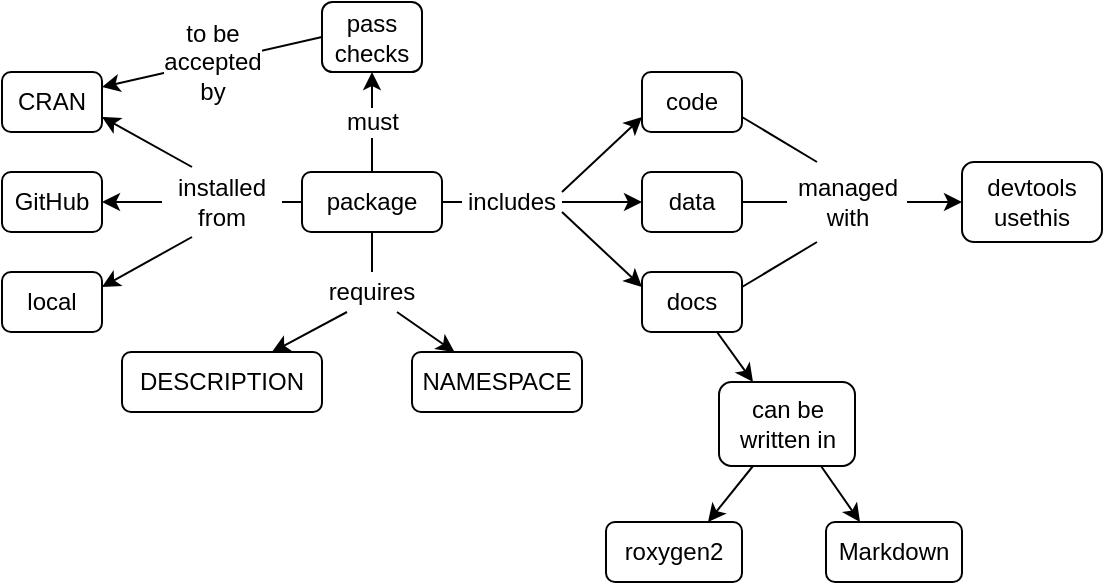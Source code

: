 <mxfile version="10.8.0" type="device"><diagram id="EikIbKjp7K23TV1Tl-DU" name="Page-1"><mxGraphModel dx="898" dy="662" grid="1" gridSize="10" guides="1" tooltips="1" connect="1" arrows="1" fold="1" page="1" pageScale="1" pageWidth="600" pageHeight="450" math="0" shadow="0"><root><mxCell id="0"/><mxCell id="1" parent="0"/><mxCell id="CAoSL8AQ3pj9B5US1YPp-1" value="package" style="rounded=1;whiteSpace=wrap;html=1;fillColor=none;fontSize=12;" vertex="1" parent="1"><mxGeometry x="170" y="105" width="70" height="30" as="geometry"/></mxCell><mxCell id="CAoSL8AQ3pj9B5US1YPp-2" value="code" style="rounded=1;whiteSpace=wrap;html=1;fillColor=none;fontSize=12;" vertex="1" parent="1"><mxGeometry x="340" y="55" width="50" height="30" as="geometry"/></mxCell><mxCell id="CAoSL8AQ3pj9B5US1YPp-3" value="data" style="rounded=1;whiteSpace=wrap;html=1;fillColor=none;fontSize=12;" vertex="1" parent="1"><mxGeometry x="340" y="105" width="50" height="30" as="geometry"/></mxCell><mxCell id="CAoSL8AQ3pj9B5US1YPp-4" value="docs" style="rounded=1;whiteSpace=wrap;html=1;fillColor=none;fontSize=12;" vertex="1" parent="1"><mxGeometry x="340" y="155" width="50" height="30" as="geometry"/></mxCell><mxCell id="CAoSL8AQ3pj9B5US1YPp-5" value="includes" style="text;html=1;strokeColor=none;fillColor=none;align=center;verticalAlign=middle;whiteSpace=wrap;rounded=0;fontSize=12;" vertex="1" parent="1"><mxGeometry x="250" y="110" width="50" height="20" as="geometry"/></mxCell><mxCell id="CAoSL8AQ3pj9B5US1YPp-6" value="" style="endArrow=none;html=1;exitX=1;exitY=0.5;exitDx=0;exitDy=0;entryX=0;entryY=0.5;entryDx=0;entryDy=0;fontSize=12;" edge="1" parent="1" source="CAoSL8AQ3pj9B5US1YPp-1" target="CAoSL8AQ3pj9B5US1YPp-5"><mxGeometry width="50" height="50" relative="1" as="geometry"><mxPoint x="200" y="275" as="sourcePoint"/><mxPoint x="250" y="225" as="targetPoint"/></mxGeometry></mxCell><mxCell id="CAoSL8AQ3pj9B5US1YPp-7" value="" style="endArrow=classic;html=1;exitX=1;exitY=0.25;exitDx=0;exitDy=0;entryX=0;entryY=0.75;entryDx=0;entryDy=0;fontSize=12;" edge="1" parent="1" source="CAoSL8AQ3pj9B5US1YPp-5" target="CAoSL8AQ3pj9B5US1YPp-2"><mxGeometry width="50" height="50" relative="1" as="geometry"><mxPoint x="180" y="275" as="sourcePoint"/><mxPoint x="230" y="225" as="targetPoint"/></mxGeometry></mxCell><mxCell id="CAoSL8AQ3pj9B5US1YPp-8" value="" style="endArrow=classic;html=1;entryX=0;entryY=0.5;entryDx=0;entryDy=0;exitX=1;exitY=0.5;exitDx=0;exitDy=0;fontSize=12;" edge="1" parent="1" source="CAoSL8AQ3pj9B5US1YPp-5" target="CAoSL8AQ3pj9B5US1YPp-3"><mxGeometry width="50" height="50" relative="1" as="geometry"><mxPoint x="315" y="155" as="sourcePoint"/><mxPoint x="363" y="95" as="targetPoint"/></mxGeometry></mxCell><mxCell id="CAoSL8AQ3pj9B5US1YPp-10" value="" style="endArrow=classic;html=1;exitX=1;exitY=0.75;exitDx=0;exitDy=0;entryX=0;entryY=0.25;entryDx=0;entryDy=0;fontSize=12;" edge="1" parent="1" source="CAoSL8AQ3pj9B5US1YPp-5" target="CAoSL8AQ3pj9B5US1YPp-4"><mxGeometry width="50" height="50" relative="1" as="geometry"><mxPoint x="325" y="130" as="sourcePoint"/><mxPoint x="363" y="95" as="targetPoint"/></mxGeometry></mxCell><mxCell id="CAoSL8AQ3pj9B5US1YPp-11" value="local" style="rounded=1;whiteSpace=wrap;html=1;fillColor=none;fontSize=12;" vertex="1" parent="1"><mxGeometry x="20" y="155" width="50" height="30" as="geometry"/></mxCell><mxCell id="CAoSL8AQ3pj9B5US1YPp-12" value="GitHub" style="rounded=1;whiteSpace=wrap;html=1;fillColor=none;fontSize=12;" vertex="1" parent="1"><mxGeometry x="20" y="105" width="50" height="30" as="geometry"/></mxCell><mxCell id="CAoSL8AQ3pj9B5US1YPp-13" value="CRAN" style="rounded=1;whiteSpace=wrap;html=1;fillColor=none;fontSize=12;" vertex="1" parent="1"><mxGeometry x="20" y="55" width="50" height="30" as="geometry"/></mxCell><mxCell id="CAoSL8AQ3pj9B5US1YPp-14" value="installed&lt;br style=&quot;font-size: 12px;&quot;&gt;from" style="text;html=1;strokeColor=none;fillColor=none;align=center;verticalAlign=middle;whiteSpace=wrap;rounded=0;fontSize=12;" vertex="1" parent="1"><mxGeometry x="100" y="102.5" width="60" height="35" as="geometry"/></mxCell><mxCell id="CAoSL8AQ3pj9B5US1YPp-15" value="" style="endArrow=none;html=1;exitX=0;exitY=0.5;exitDx=0;exitDy=0;entryX=1;entryY=0.5;entryDx=0;entryDy=0;fontSize=12;" edge="1" parent="1" source="CAoSL8AQ3pj9B5US1YPp-1" target="CAoSL8AQ3pj9B5US1YPp-14"><mxGeometry width="50" height="50" relative="1" as="geometry"><mxPoint x="110" y="255" as="sourcePoint"/><mxPoint x="160" y="205" as="targetPoint"/></mxGeometry></mxCell><mxCell id="CAoSL8AQ3pj9B5US1YPp-16" value="" style="endArrow=classic;html=1;exitX=0.25;exitY=1;exitDx=0;exitDy=0;entryX=1;entryY=0.25;entryDx=0;entryDy=0;fontSize=12;" edge="1" parent="1" source="CAoSL8AQ3pj9B5US1YPp-14" target="CAoSL8AQ3pj9B5US1YPp-11"><mxGeometry width="50" height="50" relative="1" as="geometry"><mxPoint x="110" y="255" as="sourcePoint"/><mxPoint x="80" y="175" as="targetPoint"/></mxGeometry></mxCell><mxCell id="CAoSL8AQ3pj9B5US1YPp-17" value="" style="endArrow=classic;html=1;entryX=1;entryY=0.75;entryDx=0;entryDy=0;exitX=0.25;exitY=0;exitDx=0;exitDy=0;fontSize=12;" edge="1" parent="1" source="CAoSL8AQ3pj9B5US1YPp-14" target="CAoSL8AQ3pj9B5US1YPp-13"><mxGeometry width="50" height="50" relative="1" as="geometry"><mxPoint x="242" y="75" as="sourcePoint"/><mxPoint x="293" y="45" as="targetPoint"/></mxGeometry></mxCell><mxCell id="CAoSL8AQ3pj9B5US1YPp-18" value="" style="endArrow=classic;html=1;entryX=1;entryY=0.5;entryDx=0;entryDy=0;exitX=0;exitY=0.5;exitDx=0;exitDy=0;fontSize=12;" edge="1" parent="1" source="CAoSL8AQ3pj9B5US1YPp-14" target="CAoSL8AQ3pj9B5US1YPp-12"><mxGeometry width="50" height="50" relative="1" as="geometry"><mxPoint x="206" y="75" as="sourcePoint"/><mxPoint x="158" y="45" as="targetPoint"/></mxGeometry></mxCell><mxCell id="CAoSL8AQ3pj9B5US1YPp-19" value="devtools&lt;br style=&quot;font-size: 12px;&quot;&gt;usethis&lt;br style=&quot;font-size: 12px;&quot;&gt;" style="rounded=1;whiteSpace=wrap;html=1;fillColor=none;fontSize=12;" vertex="1" parent="1"><mxGeometry x="500" y="100" width="70" height="40" as="geometry"/></mxCell><mxCell id="CAoSL8AQ3pj9B5US1YPp-20" value="managed&lt;br style=&quot;font-size: 12px;&quot;&gt;with&lt;br style=&quot;font-size: 12px;&quot;&gt;" style="text;html=1;strokeColor=none;fillColor=none;align=center;verticalAlign=middle;whiteSpace=wrap;rounded=0;fontSize=12;" vertex="1" parent="1"><mxGeometry x="412.5" y="100" width="60" height="40" as="geometry"/></mxCell><mxCell id="CAoSL8AQ3pj9B5US1YPp-21" value="" style="endArrow=none;html=1;entryX=0;entryY=0.5;entryDx=0;entryDy=0;exitX=1;exitY=0.5;exitDx=0;exitDy=0;fontSize=12;" edge="1" parent="1" source="CAoSL8AQ3pj9B5US1YPp-3" target="CAoSL8AQ3pj9B5US1YPp-20"><mxGeometry width="50" height="50" relative="1" as="geometry"><mxPoint x="20" y="255" as="sourcePoint"/><mxPoint x="70" y="205" as="targetPoint"/></mxGeometry></mxCell><mxCell id="CAoSL8AQ3pj9B5US1YPp-22" value="" style="endArrow=classic;html=1;entryX=0;entryY=0.5;entryDx=0;entryDy=0;exitX=1;exitY=0.5;exitDx=0;exitDy=0;fontSize=12;" edge="1" parent="1" source="CAoSL8AQ3pj9B5US1YPp-20" target="CAoSL8AQ3pj9B5US1YPp-19"><mxGeometry width="50" height="50" relative="1" as="geometry"><mxPoint x="20" y="255" as="sourcePoint"/><mxPoint x="70" y="205" as="targetPoint"/></mxGeometry></mxCell><mxCell id="CAoSL8AQ3pj9B5US1YPp-23" value="" style="endArrow=none;html=1;entryX=0.25;entryY=0;entryDx=0;entryDy=0;exitX=1;exitY=0.75;exitDx=0;exitDy=0;fontSize=12;" edge="1" parent="1" source="CAoSL8AQ3pj9B5US1YPp-2" target="CAoSL8AQ3pj9B5US1YPp-20"><mxGeometry width="50" height="50" relative="1" as="geometry"><mxPoint x="400" y="130" as="sourcePoint"/><mxPoint x="423" y="130" as="targetPoint"/></mxGeometry></mxCell><mxCell id="CAoSL8AQ3pj9B5US1YPp-24" value="" style="endArrow=none;html=1;entryX=0.25;entryY=1;entryDx=0;entryDy=0;exitX=1;exitY=0.25;exitDx=0;exitDy=0;fontSize=12;" edge="1" parent="1" source="CAoSL8AQ3pj9B5US1YPp-4" target="CAoSL8AQ3pj9B5US1YPp-20"><mxGeometry width="50" height="50" relative="1" as="geometry"><mxPoint x="400" y="88" as="sourcePoint"/><mxPoint x="438" y="110" as="targetPoint"/></mxGeometry></mxCell><mxCell id="CAoSL8AQ3pj9B5US1YPp-25" value="requires" style="text;html=1;strokeColor=none;fillColor=none;align=center;verticalAlign=middle;whiteSpace=wrap;rounded=0;fontSize=12;" vertex="1" parent="1"><mxGeometry x="180" y="155" width="50" height="20" as="geometry"/></mxCell><mxCell id="CAoSL8AQ3pj9B5US1YPp-26" value="DESCRIPTION" style="rounded=1;whiteSpace=wrap;html=1;fillColor=none;fontSize=12;" vertex="1" parent="1"><mxGeometry x="80" y="195" width="100" height="30" as="geometry"/></mxCell><mxCell id="CAoSL8AQ3pj9B5US1YPp-27" value="NAMESPACE" style="rounded=1;whiteSpace=wrap;html=1;fillColor=none;fontSize=12;" vertex="1" parent="1"><mxGeometry x="225" y="195" width="85" height="30" as="geometry"/></mxCell><mxCell id="CAoSL8AQ3pj9B5US1YPp-28" value="" style="endArrow=none;html=1;entryX=0.5;entryY=1;entryDx=0;entryDy=0;fontSize=12;" edge="1" parent="1" source="CAoSL8AQ3pj9B5US1YPp-25" target="CAoSL8AQ3pj9B5US1YPp-1"><mxGeometry width="50" height="50" relative="1" as="geometry"><mxPoint x="20" y="295" as="sourcePoint"/><mxPoint x="70" y="245" as="targetPoint"/></mxGeometry></mxCell><mxCell id="CAoSL8AQ3pj9B5US1YPp-29" value="" style="endArrow=classic;html=1;exitX=0.25;exitY=1;exitDx=0;exitDy=0;entryX=0.75;entryY=0;entryDx=0;entryDy=0;fontSize=12;" edge="1" parent="1" source="CAoSL8AQ3pj9B5US1YPp-25" target="CAoSL8AQ3pj9B5US1YPp-26"><mxGeometry width="50" height="50" relative="1" as="geometry"><mxPoint x="20" y="295" as="sourcePoint"/><mxPoint x="140" y="165" as="targetPoint"/></mxGeometry></mxCell><mxCell id="CAoSL8AQ3pj9B5US1YPp-30" value="" style="endArrow=classic;html=1;entryX=0.25;entryY=0;entryDx=0;entryDy=0;exitX=0.75;exitY=1;exitDx=0;exitDy=0;fontSize=12;" edge="1" parent="1" source="CAoSL8AQ3pj9B5US1YPp-25" target="CAoSL8AQ3pj9B5US1YPp-27"><mxGeometry width="50" height="50" relative="1" as="geometry"><mxPoint x="20" y="295" as="sourcePoint"/><mxPoint x="70" y="245" as="targetPoint"/></mxGeometry></mxCell><mxCell id="CAoSL8AQ3pj9B5US1YPp-31" value="pass&lt;br style=&quot;font-size: 12px;&quot;&gt;checks&lt;br style=&quot;font-size: 12px;&quot;&gt;" style="rounded=1;whiteSpace=wrap;html=1;fillColor=none;fontSize=12;" vertex="1" parent="1"><mxGeometry x="180" y="20" width="50" height="35" as="geometry"/></mxCell><mxCell id="CAoSL8AQ3pj9B5US1YPp-32" value="must" style="endArrow=classic;html=1;exitX=0.5;exitY=0;exitDx=0;exitDy=0;entryX=0.5;entryY=1;entryDx=0;entryDy=0;fontSize=12;" edge="1" parent="1" source="CAoSL8AQ3pj9B5US1YPp-1" target="CAoSL8AQ3pj9B5US1YPp-31"><mxGeometry width="50" height="50" relative="1" as="geometry"><mxPoint x="20" y="300" as="sourcePoint"/><mxPoint x="70" y="250" as="targetPoint"/></mxGeometry></mxCell><mxCell id="CAoSL8AQ3pj9B5US1YPp-33" value="to be&lt;br&gt;accepted&lt;br&gt;by&lt;br&gt;" style="endArrow=classic;html=1;fontSize=12;exitX=0;exitY=0.5;exitDx=0;exitDy=0;entryX=1;entryY=0.25;entryDx=0;entryDy=0;" edge="1" parent="1" source="CAoSL8AQ3pj9B5US1YPp-31" target="CAoSL8AQ3pj9B5US1YPp-13"><mxGeometry width="50" height="50" relative="1" as="geometry"><mxPoint x="20" y="300" as="sourcePoint"/><mxPoint x="70" y="250" as="targetPoint"/></mxGeometry></mxCell><mxCell id="CAoSL8AQ3pj9B5US1YPp-34" value="can be&lt;br&gt;written in&lt;br style=&quot;font-size: 12px&quot;&gt;" style="rounded=1;whiteSpace=wrap;html=1;fillColor=none;fontSize=12;" vertex="1" parent="1"><mxGeometry x="378.5" y="210" width="68" height="42" as="geometry"/></mxCell><mxCell id="CAoSL8AQ3pj9B5US1YPp-35" value="" style="endArrow=classic;html=1;fontSize=12;entryX=0.25;entryY=0;entryDx=0;entryDy=0;exitX=0.75;exitY=1;exitDx=0;exitDy=0;" edge="1" parent="1" source="CAoSL8AQ3pj9B5US1YPp-4" target="CAoSL8AQ3pj9B5US1YPp-34"><mxGeometry width="50" height="50" relative="1" as="geometry"><mxPoint x="20" y="310" as="sourcePoint"/><mxPoint x="70" y="260" as="targetPoint"/></mxGeometry></mxCell><mxCell id="CAoSL8AQ3pj9B5US1YPp-36" value="roxygen2&lt;br style=&quot;font-size: 12px&quot;&gt;" style="rounded=1;whiteSpace=wrap;html=1;fillColor=none;fontSize=12;" vertex="1" parent="1"><mxGeometry x="322" y="280" width="68" height="30" as="geometry"/></mxCell><mxCell id="CAoSL8AQ3pj9B5US1YPp-37" value="Markdown&lt;br style=&quot;font-size: 12px&quot;&gt;" style="rounded=1;whiteSpace=wrap;html=1;fillColor=none;fontSize=12;" vertex="1" parent="1"><mxGeometry x="432" y="280" width="68" height="30" as="geometry"/></mxCell><mxCell id="CAoSL8AQ3pj9B5US1YPp-38" value="" style="endArrow=classic;html=1;fontSize=12;entryX=0.75;entryY=0;entryDx=0;entryDy=0;exitX=0.25;exitY=1;exitDx=0;exitDy=0;" edge="1" parent="1" source="CAoSL8AQ3pj9B5US1YPp-34" target="CAoSL8AQ3pj9B5US1YPp-36"><mxGeometry width="50" height="50" relative="1" as="geometry"><mxPoint x="20" y="380" as="sourcePoint"/><mxPoint x="70" y="330" as="targetPoint"/></mxGeometry></mxCell><mxCell id="CAoSL8AQ3pj9B5US1YPp-39" value="" style="endArrow=classic;html=1;fontSize=12;entryX=0.25;entryY=0;entryDx=0;entryDy=0;exitX=0.75;exitY=1;exitDx=0;exitDy=0;" edge="1" parent="1" source="CAoSL8AQ3pj9B5US1YPp-34" target="CAoSL8AQ3pj9B5US1YPp-37"><mxGeometry width="50" height="50" relative="1" as="geometry"><mxPoint x="406" y="262" as="sourcePoint"/><mxPoint x="392" y="290" as="targetPoint"/></mxGeometry></mxCell></root></mxGraphModel></diagram></mxfile>